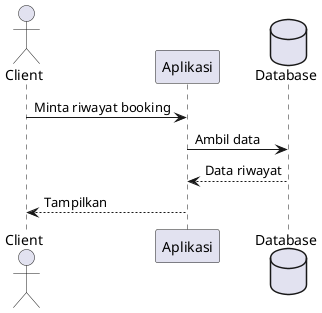 @startuml
actor Client
participant Aplikasi
database Database

Client -> Aplikasi: Minta riwayat booking
Aplikasi -> Database: Ambil data
Database --> Aplikasi: Data riwayat
Aplikasi --> Client: Tampilkan
@enduml